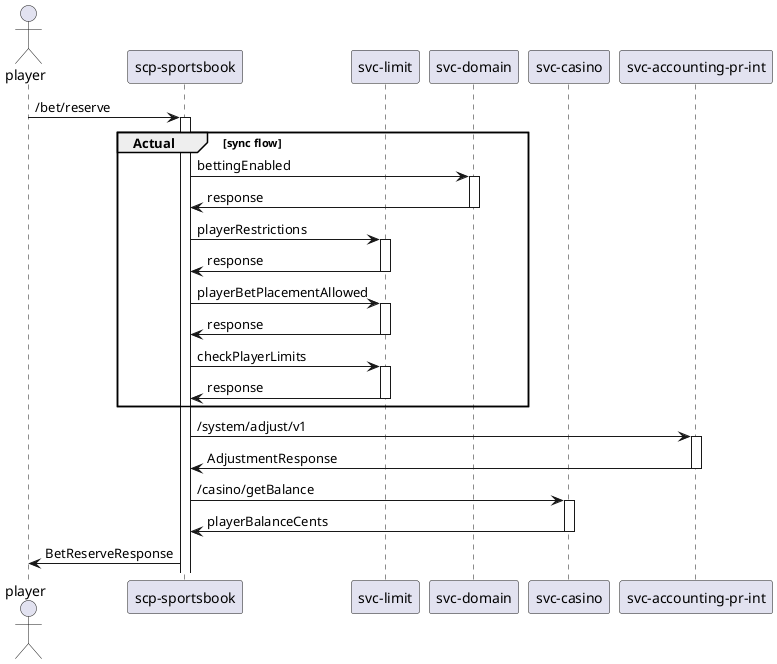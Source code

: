 .Bonus Flows
[plantuml]
----

@startuml

actor player as p

participant "scp-sportsbook" as scpsb


participant "svc-limit" as limit
participant "svc-domain" as domain
participant "svc-casino" as sc
participant "svc-accounting-pr-int" as sa
'participant "kafka" as kafka

p->scpsb: /bet/reserve
activate scpsb

'group Proposal [async flow with CompletableFuture]
'scpsb-> domain ++: async : CompletableFuture : bettingEnabled
'deactivate domain
'scpsb-> limit ++: async : CompletableFuture : playerRestrictions
'deactivate limit
'scpsb-> limit ++: async : CompletableFuture : playerBetPlacementAllowed
'deactivate limit
'scpsb-> limit ++: async : CompletableFuture : checkPlayerLimits
'deactivate limit
'scpsb->scpsb: Wait for above queries before proceeding
'note right of scpsb
'<code>
'  CompletableFuture.allOf(
'    bettingEnabled,
'    playerRestrictions,
'    playerBetPlacementAllowed,
'    checkPlayerLimits
'  )
'</code>
'* Call asynchronous methods and aggregate results
'* betreserve can call these three methods asynchronously. betreserve flow continues after methods responsed.
'* CompletableFuture.allOf() method is used to gather all and synchronize methods responses.
'end note
'end
group Actual [sync flow]
  scpsb-> domain ++: bettingEnabled
  domain->scpsb --: response
  scpsb-> limit ++: playerRestrictions
  limit->scpsb --: response
  scpsb-> limit ++: playerBetPlacementAllowed
  limit->scpsb --: response
  scpsb-> limit ++: checkPlayerLimits
  limit->scpsb --: response
end
scpsb->sa ++: /system/adjust/v1
sa->scpsb --: AdjustmentResponse
scpsb->sc ++: /casino/getBalance
sc->scpsb --: playerBalanceCents
scpsb->p: BetReserveResponse

@enduml
----